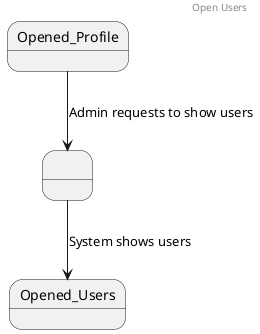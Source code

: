 @startuml

header Open Users

state " " as s1


Opened_Profile --> s1 : Admin requests to show users

s1 --> Opened_Users : System shows users

@enduml